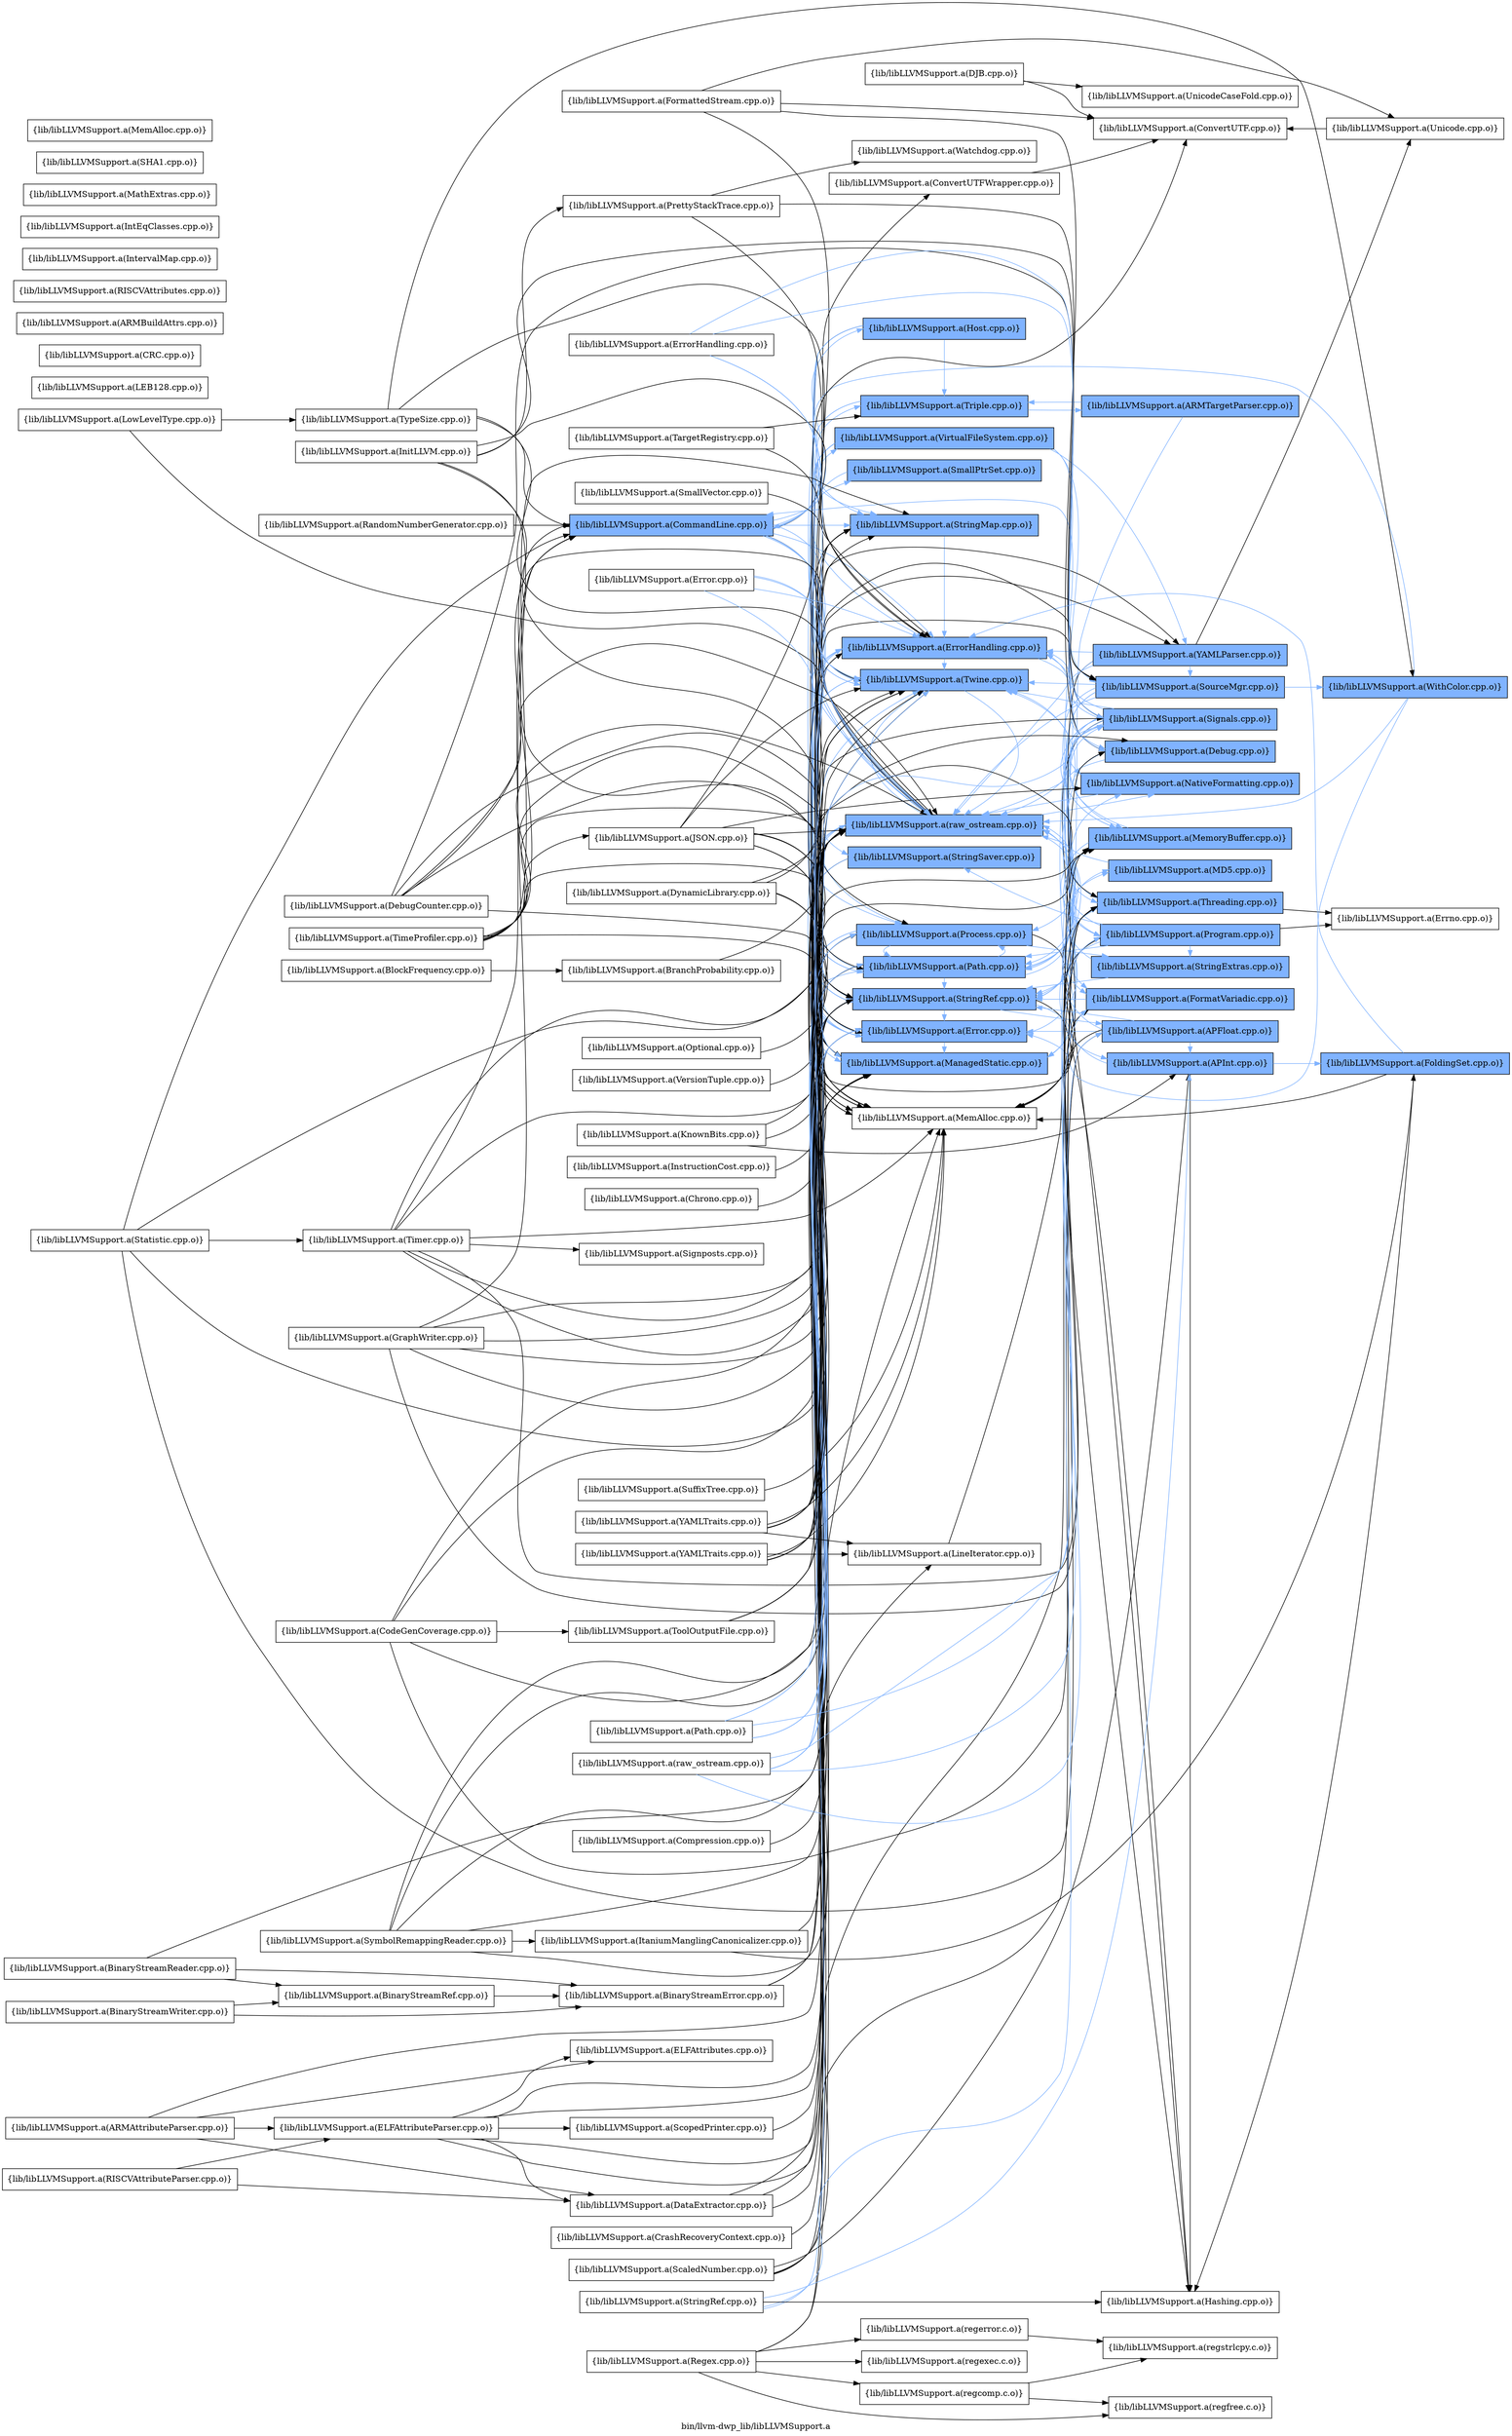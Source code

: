 digraph "bin/llvm-dwp_lib/libLLVMSupport.a" {
	label="bin/llvm-dwp_lib/libLLVMSupport.a";
	rankdir=LR;
	{ rank=same; Node0x55a869f2bc38;  }
	{ rank=same; Node0x55a869f22778; Node0x55a869f2fa18; Node0x55a869f30148; Node0x55a869f24b18; Node0x55a869f241b8; Node0x55a869f2eac8; Node0x55a869f2f518; Node0x55a869f2f2e8; Node0x55a869f28e98; Node0x55a869f2ac48; Node0x55a869f2b738; Node0x55a869f2cc28; Node0x55a869f1ec68; Node0x55a869f1f7a8; Node0x55a869f25298; Node0x55a869f256a8;  }
	{ rank=same; Node0x55a869f21e68; Node0x55a869f2c868; Node0x55a869f271d8; Node0x55a869f223b8; Node0x55a869f20388; Node0x55a869f2f5b8; Node0x55a869f232b8; Node0x55a869f2b058; Node0x55a869f25a18; Node0x55a869f2dc18; Node0x55a869f1dd68; Node0x55a869f222c8; Node0x55a869f255b8; Node0x55a869f26288; Node0x55a869f251f8; Node0x55a869f30008;  }
	{ rank=same; Node0x55a869f2bc38;  }
	{ rank=same; Node0x55a869f22778; Node0x55a869f2fa18; Node0x55a869f30148; Node0x55a869f24b18; Node0x55a869f241b8; Node0x55a869f2eac8; Node0x55a869f2f518; Node0x55a869f2f2e8; Node0x55a869f28e98; Node0x55a869f2ac48; Node0x55a869f2b738; Node0x55a869f2cc28; Node0x55a869f1ec68; Node0x55a869f1f7a8; Node0x55a869f25298; Node0x55a869f256a8;  }
	{ rank=same; Node0x55a869f21e68; Node0x55a869f2c868; Node0x55a869f271d8; Node0x55a869f223b8; Node0x55a869f20388; Node0x55a869f2f5b8; Node0x55a869f232b8; Node0x55a869f2b058; Node0x55a869f25a18; Node0x55a869f2dc18; Node0x55a869f1dd68; Node0x55a869f222c8; Node0x55a869f255b8; Node0x55a869f26288; Node0x55a869f251f8; Node0x55a869f30008;  }

	Node0x55a869f2bc38 [shape=record,shape=box,group=1,style=filled,fillcolor="0.600000 0.5 1",label="{lib/libLLVMSupport.a(CommandLine.cpp.o)}"];
	Node0x55a869f2bc38 -> Node0x55a869f22778;
	Node0x55a869f2bc38 -> Node0x55a869f2fa18[color="0.600000 0.5 1"];
	Node0x55a869f2bc38 -> Node0x55a869f30148[color="0.600000 0.5 1"];
	Node0x55a869f2bc38 -> Node0x55a869f24b18[color="0.600000 0.5 1"];
	Node0x55a869f2bc38 -> Node0x55a869f241b8;
	Node0x55a869f2bc38 -> Node0x55a869f2eac8[color="0.600000 0.5 1"];
	Node0x55a869f2bc38 -> Node0x55a869f2f518[color="0.600000 0.5 1"];
	Node0x55a869f2bc38 -> Node0x55a869f2f2e8[color="0.600000 0.5 1"];
	Node0x55a869f2bc38 -> Node0x55a869f28e98[color="0.600000 0.5 1"];
	Node0x55a869f2bc38 -> Node0x55a869f2ac48[color="0.600000 0.5 1"];
	Node0x55a869f2bc38 -> Node0x55a869f2b738[color="0.600000 0.5 1"];
	Node0x55a869f2bc38 -> Node0x55a869f2cc28[color="0.600000 0.5 1"];
	Node0x55a869f2bc38 -> Node0x55a869f1ec68[color="0.600000 0.5 1"];
	Node0x55a869f2bc38 -> Node0x55a869f1f7a8[color="0.600000 0.5 1"];
	Node0x55a869f2bc38 -> Node0x55a869f25298[color="0.600000 0.5 1"];
	Node0x55a869f2bc38 -> Node0x55a869f256a8[color="0.600000 0.5 1"];
	Node0x55a869f2d4e8 [shape=record,shape=box,group=0,label="{lib/libLLVMSupport.a(DataExtractor.cpp.o)}"];
	Node0x55a869f2d4e8 -> Node0x55a869f2fa18;
	Node0x55a869f2d4e8 -> Node0x55a869f28e98;
	Node0x55a869f2d4e8 -> Node0x55a869f1ec68;
	Node0x55a869f2fa18 [shape=record,shape=box,group=1,style=filled,fillcolor="0.600000 0.5 1",label="{lib/libLLVMSupport.a(Error.cpp.o)}"];
	Node0x55a869f2fa18 -> Node0x55a869f30148[color="0.600000 0.5 1"];
	Node0x55a869f2fa18 -> Node0x55a869f24b18[color="0.600000 0.5 1"];
	Node0x55a869f2fa18 -> Node0x55a869f2b738[color="0.600000 0.5 1"];
	Node0x55a869f2fa18 -> Node0x55a869f1ec68[color="0.600000 0.5 1"];
	Node0x55a869f30148 [shape=record,shape=box,group=1,style=filled,fillcolor="0.600000 0.5 1",label="{lib/libLLVMSupport.a(ErrorHandling.cpp.o)}"];
	Node0x55a869f30148 -> Node0x55a869f2c868[color="0.600000 0.5 1"];
	Node0x55a869f30148 -> Node0x55a869f2b738[color="0.600000 0.5 1"];
	Node0x55a869f30148 -> Node0x55a869f1ec68[color="0.600000 0.5 1"];
	Node0x55a869f30148 -> Node0x55a869f271d8[color="0.600000 0.5 1"];
	Node0x55a869f23a38 [shape=record,shape=box,group=0,label="{lib/libLLVMSupport.a(InitLLVM.cpp.o)}"];
	Node0x55a869f23a38 -> Node0x55a869f30148;
	Node0x55a869f23a38 -> Node0x55a869f24b18;
	Node0x55a869f23a38 -> Node0x55a869f241b8;
	Node0x55a869f23a38 -> Node0x55a869f21378;
	Node0x55a869f23a38 -> Node0x55a869f271d8;
	Node0x55a869f241b8 [shape=record,shape=box,group=0,label="{lib/libLLVMSupport.a(MemAlloc.cpp.o)}"];
	Node0x55a869f2f518 [shape=record,shape=box,group=1,style=filled,fillcolor="0.600000 0.5 1",label="{lib/libLLVMSupport.a(StringMap.cpp.o)}"];
	Node0x55a869f2f518 -> Node0x55a869f30148[color="0.600000 0.5 1"];
	Node0x55a869f28e98 [shape=record,shape=box,group=1,style=filled,fillcolor="0.600000 0.5 1",label="{lib/libLLVMSupport.a(StringRef.cpp.o)}"];
	Node0x55a869f28e98 -> Node0x55a869f20388[color="0.600000 0.5 1"];
	Node0x55a869f28e98 -> Node0x55a869f2f5b8[color="0.600000 0.5 1"];
	Node0x55a869f28e98 -> Node0x55a869f2fa18[color="0.600000 0.5 1"];
	Node0x55a869f28e98 -> Node0x55a869f232b8;
	Node0x55a869f2a4c8 [shape=record,shape=box,group=0,label="{lib/libLLVMSupport.a(ToolOutputFile.cpp.o)}"];
	Node0x55a869f2a4c8 -> Node0x55a869f1ec68;
	Node0x55a869f2a4c8 -> Node0x55a869f25298;
	Node0x55a869f2a4c8 -> Node0x55a869f271d8;
	Node0x55a869f2ac48 [shape=record,shape=box,group=1,style=filled,fillcolor="0.600000 0.5 1",label="{lib/libLLVMSupport.a(Triple.cpp.o)}"];
	Node0x55a869f2ac48 -> Node0x55a869f28e98[color="0.600000 0.5 1"];
	Node0x55a869f2ac48 -> Node0x55a869f2b058[color="0.600000 0.5 1"];
	Node0x55a869f2ac48 -> Node0x55a869f2b738[color="0.600000 0.5 1"];
	Node0x55a869f2b738 [shape=record,shape=box,group=1,style=filled,fillcolor="0.600000 0.5 1",label="{lib/libLLVMSupport.a(Twine.cpp.o)}"];
	Node0x55a869f2b738 -> Node0x55a869f1ec68[color="0.600000 0.5 1"];
	Node0x55a869f2d8a8 [shape=record,shape=box,group=1,style=filled,fillcolor="0.600000 0.5 1",label="{lib/libLLVMSupport.a(WithColor.cpp.o)}"];
	Node0x55a869f2d8a8 -> Node0x55a869f2bc38[color="0.600000 0.5 1"];
	Node0x55a869f2d8a8 -> Node0x55a869f2fa18[color="0.600000 0.5 1"];
	Node0x55a869f2d8a8 -> Node0x55a869f1ec68[color="0.600000 0.5 1"];
	Node0x55a869f1ec68 [shape=record,shape=box,group=1,style=filled,fillcolor="0.600000 0.5 1",label="{lib/libLLVMSupport.a(raw_ostream.cpp.o)}"];
	Node0x55a869f1ec68 -> Node0x55a869f2fa18[color="0.600000 0.5 1"];
	Node0x55a869f1ec68 -> Node0x55a869f30148[color="0.600000 0.5 1"];
	Node0x55a869f1ec68 -> Node0x55a869f222c8[color="0.600000 0.5 1"];
	Node0x55a869f1ec68 -> Node0x55a869f255b8[color="0.600000 0.5 1"];
	Node0x55a869f1ec68 -> Node0x55a869f2b738[color="0.600000 0.5 1"];
	Node0x55a869f1ec68 -> Node0x55a869f25298[color="0.600000 0.5 1"];
	Node0x55a869f1ec68 -> Node0x55a869f256a8[color="0.600000 0.5 1"];
	Node0x55a869f1ec68 -> Node0x55a869f26288[color="0.600000 0.5 1"];
	Node0x55a869f25298 [shape=record,shape=box,group=1,style=filled,fillcolor="0.600000 0.5 1",label="{lib/libLLVMSupport.a(Path.cpp.o)}"];
	Node0x55a869f25298 -> Node0x55a869f2fa18[color="0.600000 0.5 1"];
	Node0x55a869f25298 -> Node0x55a869f251f8[color="0.600000 0.5 1"];
	Node0x55a869f25298 -> Node0x55a869f28e98[color="0.600000 0.5 1"];
	Node0x55a869f25298 -> Node0x55a869f2b738[color="0.600000 0.5 1"];
	Node0x55a869f25298 -> Node0x55a869f256a8[color="0.600000 0.5 1"];
	Node0x55a869f25298 -> Node0x55a869f271d8[color="0.600000 0.5 1"];
	Node0x55a869f21a08 [shape=record,shape=box,group=0,label="{lib/libLLVMSupport.a(TargetRegistry.cpp.o)}"];
	Node0x55a869f21a08 -> Node0x55a869f2ac48;
	Node0x55a869f21a08 -> Node0x55a869f1ec68;
	Node0x55a869f20388 [shape=record,shape=box,group=1,style=filled,fillcolor="0.600000 0.5 1",label="{lib/libLLVMSupport.a(APFloat.cpp.o)}"];
	Node0x55a869f20388 -> Node0x55a869f2f5b8[color="0.600000 0.5 1"];
	Node0x55a869f20388 -> Node0x55a869f2fa18[color="0.600000 0.5 1"];
	Node0x55a869f20388 -> Node0x55a869f232b8;
	Node0x55a869f20388 -> Node0x55a869f28e98[color="0.600000 0.5 1"];
	Node0x55a869f20388 -> Node0x55a869f1ec68[color="0.600000 0.5 1"];
	Node0x55a869f2f5b8 [shape=record,shape=box,group=1,style=filled,fillcolor="0.600000 0.5 1",label="{lib/libLLVMSupport.a(APInt.cpp.o)}"];
	Node0x55a869f2f5b8 -> Node0x55a869f2f4c8[color="0.600000 0.5 1"];
	Node0x55a869f2f5b8 -> Node0x55a869f232b8;
	Node0x55a869f2f5b8 -> Node0x55a869f1ec68[color="0.600000 0.5 1"];
	Node0x55a869f22868 [shape=record,shape=box,group=0,label="{lib/libLLVMSupport.a(KnownBits.cpp.o)}"];
	Node0x55a869f22868 -> Node0x55a869f2f5b8;
	Node0x55a869f22868 -> Node0x55a869f2c868;
	Node0x55a869f22868 -> Node0x55a869f1ec68;
	Node0x55a869f2eac8 [shape=record,shape=box,group=1,style=filled,fillcolor="0.600000 0.5 1",label="{lib/libLLVMSupport.a(SmallPtrSet.cpp.o)}"];
	Node0x55a869f2eac8 -> Node0x55a869f30148[color="0.600000 0.5 1"];
	Node0x55a869f30008 [shape=record,shape=box,group=1,style=filled,fillcolor="0.600000 0.5 1",label="{lib/libLLVMSupport.a(StringExtras.cpp.o)}"];
	Node0x55a869f30008 -> Node0x55a869f28e98[color="0.600000 0.5 1"];
	Node0x55a869f30008 -> Node0x55a869f1ec68[color="0.600000 0.5 1"];
	Node0x55a869f2bf58 [shape=record,shape=box,group=0,label="{lib/libLLVMSupport.a(TypeSize.cpp.o)}"];
	Node0x55a869f2bf58 -> Node0x55a869f2bc38;
	Node0x55a869f2bf58 -> Node0x55a869f30148;
	Node0x55a869f2bf58 -> Node0x55a869f2d8a8;
	Node0x55a869f2bf58 -> Node0x55a869f1ec68;
	Node0x55a869f2c868 [shape=record,shape=box,group=1,style=filled,fillcolor="0.600000 0.5 1",label="{lib/libLLVMSupport.a(Debug.cpp.o)}"];
	Node0x55a869f2c868 -> Node0x55a869f24b18[color="0.600000 0.5 1"];
	Node0x55a869f2c868 -> Node0x55a869f1ec68[color="0.600000 0.5 1"];
	Node0x55a869f24b18 [shape=record,shape=box,group=1,style=filled,fillcolor="0.600000 0.5 1",label="{lib/libLLVMSupport.a(ManagedStatic.cpp.o)}"];
	Node0x55a869f24b18 -> Node0x55a869f223b8[color="0.600000 0.5 1"];
	Node0x55a869f28678 [shape=record,shape=box,group=0,label="{lib/libLLVMSupport.a(BranchProbability.cpp.o)}"];
	Node0x55a869f28678 -> Node0x55a869f1ec68;
	Node0x55a869f2ba58 [shape=record,shape=box,group=0,label="{lib/libLLVMSupport.a(CodeGenCoverage.cpp.o)}"];
	Node0x55a869f2ba58 -> Node0x55a869f2a4c8;
	Node0x55a869f2ba58 -> Node0x55a869f2b738;
	Node0x55a869f2ba58 -> Node0x55a869f1ec68;
	Node0x55a869f2ba58 -> Node0x55a869f256a8;
	Node0x55a869f2ba58 -> Node0x55a869f223b8;
	Node0x55a869f216e8 [shape=record,shape=box,group=0,label="{lib/libLLVMSupport.a(GraphWriter.cpp.o)}"];
	Node0x55a869f216e8 -> Node0x55a869f2bc38;
	Node0x55a869f216e8 -> Node0x55a869f28e98;
	Node0x55a869f216e8 -> Node0x55a869f2b738;
	Node0x55a869f216e8 -> Node0x55a869f1ec68;
	Node0x55a869f216e8 -> Node0x55a869f25298;
	Node0x55a869f216e8 -> Node0x55a869f26288;
	Node0x55a869f1f398 [shape=record,shape=box,group=0,label="{lib/libLLVMSupport.a(DynamicLibrary.cpp.o)}"];
	Node0x55a869f1f398 -> Node0x55a869f24b18;
	Node0x55a869f1f398 -> Node0x55a869f241b8;
	Node0x55a869f1f398 -> Node0x55a869f2f518;
	Node0x55a869f1f398 -> Node0x55a869f223b8;
	Node0x55a869f232b8 [shape=record,shape=box,group=0,label="{lib/libLLVMSupport.a(Hashing.cpp.o)}"];
	Node0x55a869f251f8 [shape=record,shape=box,group=1,style=filled,fillcolor="0.600000 0.5 1",label="{lib/libLLVMSupport.a(MD5.cpp.o)}"];
	Node0x55a869f251f8 -> Node0x55a869f1ec68[color="0.600000 0.5 1"];
	Node0x55a869f29488 [shape=record,shape=box,group=0,label="{lib/libLLVMSupport.a(Timer.cpp.o)}"];
	Node0x55a869f29488 -> Node0x55a869f2bc38;
	Node0x55a869f29488 -> Node0x55a869f24b18;
	Node0x55a869f29488 -> Node0x55a869f241b8;
	Node0x55a869f29488 -> Node0x55a869f2f518;
	Node0x55a869f29488 -> Node0x55a869f29c08;
	Node0x55a869f29488 -> Node0x55a869f1ec68;
	Node0x55a869f29488 -> Node0x55a869f256a8;
	Node0x55a869f29488 -> Node0x55a869f223b8;
	Node0x55a869f25a18 [shape=record,shape=box,group=1,style=filled,fillcolor="0.600000 0.5 1",label="{lib/libLLVMSupport.a(MemoryBuffer.cpp.o)}"];
	Node0x55a869f25a18 -> Node0x55a869f2fa18[color="0.600000 0.5 1"];
	Node0x55a869f25a18 -> Node0x55a869f2b738[color="0.600000 0.5 1"];
	Node0x55a869f25a18 -> Node0x55a869f25298[color="0.600000 0.5 1"];
	Node0x55a869f25a18 -> Node0x55a869f256a8[color="0.600000 0.5 1"];
	Node0x55a869f25a18 -> Node0x55a869f26288[color="0.600000 0.5 1"];
	Node0x55a869f2dc18 [shape=record,shape=box,group=1,style=filled,fillcolor="0.600000 0.5 1",label="{lib/libLLVMSupport.a(SourceMgr.cpp.o)}"];
	Node0x55a869f2dc18 -> Node0x55a869f25a18[color="0.600000 0.5 1"];
	Node0x55a869f2dc18 -> Node0x55a869f28e98[color="0.600000 0.5 1"];
	Node0x55a869f2dc18 -> Node0x55a869f2b738[color="0.600000 0.5 1"];
	Node0x55a869f2dc18 -> Node0x55a869f2d8a8[color="0.600000 0.5 1"];
	Node0x55a869f2dc18 -> Node0x55a869f1ec68[color="0.600000 0.5 1"];
	Node0x55a869f2dc18 -> Node0x55a869f25298[color="0.600000 0.5 1"];
	Node0x55a869f2f4c8 [shape=record,shape=box,group=1,style=filled,fillcolor="0.600000 0.5 1",label="{lib/libLLVMSupport.a(FoldingSet.cpp.o)}"];
	Node0x55a869f2f4c8 -> Node0x55a869f30148[color="0.600000 0.5 1"];
	Node0x55a869f2f4c8 -> Node0x55a869f232b8;
	Node0x55a869f2f4c8 -> Node0x55a869f241b8;
	Node0x55a869f248e8 [shape=record,shape=box,group=0,label="{lib/libLLVMSupport.a(LEB128.cpp.o)}"];
	Node0x55a869f2cef8 [shape=record,shape=box,group=0,label="{lib/libLLVMSupport.a(DJB.cpp.o)}"];
	Node0x55a869f2cef8 -> Node0x55a869f21e68;
	Node0x55a869f2cef8 -> Node0x55a869f2cbd8;
	Node0x55a869f28128 [shape=record,shape=box,group=0,label="{lib/libLLVMSupport.a(BinaryStreamWriter.cpp.o)}"];
	Node0x55a869f28128 -> Node0x55a869f29758;
	Node0x55a869f28128 -> Node0x55a869f27ea8;
	Node0x55a869f222c8 [shape=record,shape=box,group=1,style=filled,fillcolor="0.600000 0.5 1",label="{lib/libLLVMSupport.a(FormatVariadic.cpp.o)}"];
	Node0x55a869f222c8 -> Node0x55a869f28e98[color="0.600000 0.5 1"];
	Node0x55a869f255b8 [shape=record,shape=box,group=1,style=filled,fillcolor="0.600000 0.5 1",label="{lib/libLLVMSupport.a(NativeFormatting.cpp.o)}"];
	Node0x55a869f255b8 -> Node0x55a869f1ec68[color="0.600000 0.5 1"];
	Node0x55a869f2c688 [shape=record,shape=box,group=0,label="{lib/libLLVMSupport.a(ScopedPrinter.cpp.o)}"];
	Node0x55a869f2c688 -> Node0x55a869f1ec68;
	Node0x55a869f22548 [shape=record,shape=box,group=0,label="{lib/libLLVMSupport.a(Optional.cpp.o)}"];
	Node0x55a869f22548 -> Node0x55a869f1ec68;
	Node0x55a869f2a158 [shape=record,shape=box,group=0,label="{lib/libLLVMSupport.a(Compression.cpp.o)}"];
	Node0x55a869f2a158 -> Node0x55a869f2fa18;
	Node0x55a869f271d8 [shape=record,shape=box,group=1,style=filled,fillcolor="0.600000 0.5 1",label="{lib/libLLVMSupport.a(Signals.cpp.o)}"];
	Node0x55a869f271d8 -> Node0x55a869f2bc38[color="0.600000 0.5 1"];
	Node0x55a869f271d8 -> Node0x55a869f30148[color="0.600000 0.5 1"];
	Node0x55a869f271d8 -> Node0x55a869f222c8[color="0.600000 0.5 1"];
	Node0x55a869f271d8 -> Node0x55a869f24b18[color="0.600000 0.5 1"];
	Node0x55a869f271d8 -> Node0x55a869f241b8;
	Node0x55a869f271d8 -> Node0x55a869f25a18[color="0.600000 0.5 1"];
	Node0x55a869f271d8 -> Node0x55a869f255b8[color="0.600000 0.5 1"];
	Node0x55a869f271d8 -> Node0x55a869f28e98[color="0.600000 0.5 1"];
	Node0x55a869f271d8 -> Node0x55a869f2b738[color="0.600000 0.5 1"];
	Node0x55a869f271d8 -> Node0x55a869f1ec68[color="0.600000 0.5 1"];
	Node0x55a869f271d8 -> Node0x55a869f25298[color="0.600000 0.5 1"];
	Node0x55a869f271d8 -> Node0x55a869f26288[color="0.600000 0.5 1"];
	Node0x55a869f271d8 -> Node0x55a869f223b8[color="0.600000 0.5 1"];
	Node0x55a869f21878 [shape=record,shape=box,group=0,label="{lib/libLLVMSupport.a(CRC.cpp.o)}"];
	Node0x55a869f1f7a8 [shape=record,shape=box,group=1,style=filled,fillcolor="0.600000 0.5 1",label="{lib/libLLVMSupport.a(Host.cpp.o)}"];
	Node0x55a869f1f7a8 -> Node0x55a869f241b8;
	Node0x55a869f1f7a8 -> Node0x55a869f2f518[color="0.600000 0.5 1"];
	Node0x55a869f1f7a8 -> Node0x55a869f28e98[color="0.600000 0.5 1"];
	Node0x55a869f1f7a8 -> Node0x55a869f2ac48[color="0.600000 0.5 1"];
	Node0x55a869f1f7a8 -> Node0x55a869f1ec68[color="0.600000 0.5 1"];
	Node0x55a869f2f2e8 [shape=record,shape=box,group=1,style=filled,fillcolor="0.600000 0.5 1",label="{lib/libLLVMSupport.a(StringSaver.cpp.o)}"];
	Node0x55a869f2f2e8 -> Node0x55a869f241b8;
	Node0x55a869f2f2e8 -> Node0x55a869f28e98[color="0.600000 0.5 1"];
	Node0x55a869f2fdd8 [shape=record,shape=box,group=0,label="{lib/libLLVMSupport.a(ARMBuildAttrs.cpp.o)}"];
	Node0x55a869f2ec08 [shape=record,shape=box,group=0,label="{lib/libLLVMSupport.a(ELFAttributeParser.cpp.o)}"];
	Node0x55a869f2ec08 -> Node0x55a869f2d4e8;
	Node0x55a869f2ec08 -> Node0x55a869f2dcb8;
	Node0x55a869f2ec08 -> Node0x55a869f2fa18;
	Node0x55a869f2ec08 -> Node0x55a869f2c688;
	Node0x55a869f2ec08 -> Node0x55a869f28e98;
	Node0x55a869f2ec08 -> Node0x55a869f2b738;
	Node0x55a869f2ec08 -> Node0x55a869f1ec68;
	Node0x55a869f2d6c8 [shape=record,shape=box,group=0,label="{lib/libLLVMSupport.a(RISCVAttributes.cpp.o)}"];
	Node0x55a869f29a28 [shape=record,shape=box,group=0,label="{lib/libLLVMSupport.a(BinaryStreamReader.cpp.o)}"];
	Node0x55a869f29a28 -> Node0x55a869f29758;
	Node0x55a869f29a28 -> Node0x55a869f27ea8;
	Node0x55a869f29a28 -> Node0x55a869f2fa18;
	Node0x55a869f29758 [shape=record,shape=box,group=0,label="{lib/libLLVMSupport.a(BinaryStreamError.cpp.o)}"];
	Node0x55a869f29758 -> Node0x55a869f2fa18;
	Node0x55a869f29758 -> Node0x55a869f1ec68;
	Node0x55a869f27ea8 [shape=record,shape=box,group=0,label="{lib/libLLVMSupport.a(BinaryStreamRef.cpp.o)}"];
	Node0x55a869f27ea8 -> Node0x55a869f29758;
	Node0x55a869f28b78 [shape=record,shape=box,group=0,label="{lib/libLLVMSupport.a(ARMAttributeParser.cpp.o)}"];
	Node0x55a869f28b78 -> Node0x55a869f2d4e8;
	Node0x55a869f28b78 -> Node0x55a869f2ec08;
	Node0x55a869f28b78 -> Node0x55a869f2dcb8;
	Node0x55a869f28b78 -> Node0x55a869f1ec68;
	Node0x55a869f2dcb8 [shape=record,shape=box,group=0,label="{lib/libLLVMSupport.a(ELFAttributes.cpp.o)}"];
	Node0x55a869f256a8 [shape=record,shape=box,group=1,style=filled,fillcolor="0.600000 0.5 1",label="{lib/libLLVMSupport.a(Process.cpp.o)}"];
	Node0x55a869f256a8 -> Node0x55a869f2fa18[color="0.600000 0.5 1"];
	Node0x55a869f256a8 -> Node0x55a869f232b8;
	Node0x55a869f256a8 -> Node0x55a869f24b18[color="0.600000 0.5 1"];
	Node0x55a869f256a8 -> Node0x55a869f30008[color="0.600000 0.5 1"];
	Node0x55a869f256a8 -> Node0x55a869f25298[color="0.600000 0.5 1"];
	Node0x55a869f223b8 [shape=record,shape=box,group=1,style=filled,fillcolor="0.600000 0.5 1",label="{lib/libLLVMSupport.a(Threading.cpp.o)}"];
	Node0x55a869f223b8 -> Node0x55a869f30148[color="0.600000 0.5 1"];
	Node0x55a869f223b8 -> Node0x55a869f241b8;
	Node0x55a869f223b8 -> Node0x55a869f28e98[color="0.600000 0.5 1"];
	Node0x55a869f223b8 -> Node0x55a869f2b738[color="0.600000 0.5 1"];
	Node0x55a869f223b8 -> Node0x55a869f26f08;
	Node0x55a869f22778 [shape=record,shape=box,group=0,label="{lib/libLLVMSupport.a(ConvertUTFWrapper.cpp.o)}"];
	Node0x55a869f22778 -> Node0x55a869f21e68;
	Node0x55a869f2cc28 [shape=record,shape=box,group=1,style=filled,fillcolor="0.600000 0.5 1",label="{lib/libLLVMSupport.a(VirtualFileSystem.cpp.o)}"];
	Node0x55a869f2cc28 -> Node0x55a869f2fa18[color="0.600000 0.5 1"];
	Node0x55a869f2cc28 -> Node0x55a869f241b8;
	Node0x55a869f2cc28 -> Node0x55a869f25a18[color="0.600000 0.5 1"];
	Node0x55a869f2cc28 -> Node0x55a869f2dc18[color="0.600000 0.5 1"];
	Node0x55a869f2cc28 -> Node0x55a869f2f518[color="0.600000 0.5 1"];
	Node0x55a869f2cc28 -> Node0x55a869f28e98[color="0.600000 0.5 1"];
	Node0x55a869f2cc28 -> Node0x55a869f2b738[color="0.600000 0.5 1"];
	Node0x55a869f2cc28 -> Node0x55a869f1dd68[color="0.600000 0.5 1"];
	Node0x55a869f2cc28 -> Node0x55a869f1ec68[color="0.600000 0.5 1"];
	Node0x55a869f2cc28 -> Node0x55a869f25298[color="0.600000 0.5 1"];
	Node0x55a869f21e68 [shape=record,shape=box,group=0,label="{lib/libLLVMSupport.a(ConvertUTF.cpp.o)}"];
	Node0x55a869f2cbd8 [shape=record,shape=box,group=0,label="{lib/libLLVMSupport.a(UnicodeCaseFold.cpp.o)}"];
	Node0x55a869f26288 [shape=record,shape=box,group=1,style=filled,fillcolor="0.600000 0.5 1",label="{lib/libLLVMSupport.a(Program.cpp.o)}"];
	Node0x55a869f26288 -> Node0x55a869f241b8;
	Node0x55a869f26288 -> Node0x55a869f30008[color="0.600000 0.5 1"];
	Node0x55a869f26288 -> Node0x55a869f2f2e8[color="0.600000 0.5 1"];
	Node0x55a869f26288 -> Node0x55a869f28e98[color="0.600000 0.5 1"];
	Node0x55a869f26288 -> Node0x55a869f1ec68[color="0.600000 0.5 1"];
	Node0x55a869f26288 -> Node0x55a869f25298[color="0.600000 0.5 1"];
	Node0x55a869f26288 -> Node0x55a869f26f08;
	Node0x55a869f21378 [shape=record,shape=box,group=0,label="{lib/libLLVMSupport.a(PrettyStackTrace.cpp.o)}"];
	Node0x55a869f21378 -> Node0x55a869f1ec68;
	Node0x55a869f21378 -> Node0x55a869f271d8;
	Node0x55a869f21378 -> Node0x55a869f20478;
	Node0x55a869f20478 [shape=record,shape=box,group=0,label="{lib/libLLVMSupport.a(Watchdog.cpp.o)}"];
	Node0x55a869f2d308 [shape=record,shape=box,group=0,label="{lib/libLLVMSupport.a(RISCVAttributeParser.cpp.o)}"];
	Node0x55a869f2d308 -> Node0x55a869f2d4e8;
	Node0x55a869f2d308 -> Node0x55a869f2ec08;
	Node0x55a869f2e7f8 [shape=record,shape=box,group=0,label="{lib/libLLVMSupport.a(SmallVector.cpp.o)}"];
	Node0x55a869f2e7f8 -> Node0x55a869f30148;
	Node0x55a869f29c08 [shape=record,shape=box,group=0,label="{lib/libLLVMSupport.a(Signposts.cpp.o)}"];
	Node0x55a869f2b058 [shape=record,shape=box,group=1,style=filled,fillcolor="0.600000 0.5 1",label="{lib/libLLVMSupport.a(ARMTargetParser.cpp.o)}"];
	Node0x55a869f2b058 -> Node0x55a869f28e98[color="0.600000 0.5 1"];
	Node0x55a869f2b058 -> Node0x55a869f2ac48[color="0.600000 0.5 1"];
	Node0x55a869f1dd68 [shape=record,shape=box,group=1,style=filled,fillcolor="0.600000 0.5 1",label="{lib/libLLVMSupport.a(YAMLParser.cpp.o)}"];
	Node0x55a869f1dd68 -> Node0x55a869f30148[color="0.600000 0.5 1"];
	Node0x55a869f1dd68 -> Node0x55a869f241b8;
	Node0x55a869f1dd68 -> Node0x55a869f2dc18[color="0.600000 0.5 1"];
	Node0x55a869f1dd68 -> Node0x55a869f28e98[color="0.600000 0.5 1"];
	Node0x55a869f1dd68 -> Node0x55a869f1e4e8;
	Node0x55a869f1dd68 -> Node0x55a869f1ec68[color="0.600000 0.5 1"];
	Node0x55a869f1e4e8 [shape=record,shape=box,group=0,label="{lib/libLLVMSupport.a(Unicode.cpp.o)}"];
	Node0x55a869f1e4e8 -> Node0x55a869f21e68;
	Node0x55a869f26198 [shape=record,shape=box,group=0,label="{lib/libLLVMSupport.a(CrashRecoveryContext.cpp.o)}"];
	Node0x55a869f26198 -> Node0x55a869f24b18;
	Node0x55a869f26f08 [shape=record,shape=box,group=0,label="{lib/libLLVMSupport.a(Errno.cpp.o)}"];
	Node0x55a869f2d768 [shape=record,shape=box,group=0,label="{lib/libLLVMSupport.a(LowLevelType.cpp.o)}"];
	Node0x55a869f2d768 -> Node0x55a869f2bf58;
	Node0x55a869f2d768 -> Node0x55a869f1ec68;
	Node0x55a869f2a0b8 [shape=record,shape=box,group=0,label="{lib/libLLVMSupport.a(BlockFrequency.cpp.o)}"];
	Node0x55a869f2a0b8 -> Node0x55a869f28678;
	Node0x55a869f20518 [shape=record,shape=box,group=0,label="{lib/libLLVMSupport.a(IntervalMap.cpp.o)}"];
	Node0x55a869f1fe88 [shape=record,shape=box,group=0,label="{lib/libLLVMSupport.a(IntEqClasses.cpp.o)}"];
	Node0x55a869f2d2b8 [shape=record,shape=box,group=0,label="{lib/libLLVMSupport.a(MathExtras.cpp.o)}"];
	Node0x55a869f251a8 [shape=record,shape=box,group=0,label="{lib/libLLVMSupport.a(FormattedStream.cpp.o)}"];
	Node0x55a869f251a8 -> Node0x55a869f21e68;
	Node0x55a869f251a8 -> Node0x55a869f2c868;
	Node0x55a869f251a8 -> Node0x55a869f1e4e8;
	Node0x55a869f251a8 -> Node0x55a869f1ec68;
	Node0x55a869f23498 [shape=record,shape=box,group=0,label="{lib/libLLVMSupport.a(ScaledNumber.cpp.o)}"];
	Node0x55a869f23498 -> Node0x55a869f20388;
	Node0x55a869f23498 -> Node0x55a869f2f5b8;
	Node0x55a869f23498 -> Node0x55a869f2c868;
	Node0x55a869f23498 -> Node0x55a869f1ec68;
	Node0x55a869f2a1f8 [shape=record,shape=box,group=0,label="{lib/libLLVMSupport.a(YAMLTraits.cpp.o)}"];
	Node0x55a869f2a1f8 -> Node0x55a869f30148;
	Node0x55a869f2a1f8 -> Node0x55a869f241b8;
	Node0x55a869f2a1f8 -> Node0x55a869f25a18;
	Node0x55a869f2a1f8 -> Node0x55a869f2dc18;
	Node0x55a869f2a1f8 -> Node0x55a869f2f518;
	Node0x55a869f2a1f8 -> Node0x55a869f28e98;
	Node0x55a869f2a1f8 -> Node0x55a869f2b738;
	Node0x55a869f2a1f8 -> Node0x55a869f1dd68;
	Node0x55a869f2a1f8 -> Node0x55a869f1ec68;
	Node0x55a869f2a1f8 -> Node0x55a869f2a658;
	Node0x55a869f2a658 [shape=record,shape=box,group=0,label="{lib/libLLVMSupport.a(LineIterator.cpp.o)}"];
	Node0x55a869f2a658 -> Node0x55a869f25a18;
	Node0x55a869f2aa68 [shape=record,shape=box,group=0,label="{lib/libLLVMSupport.a(VersionTuple.cpp.o)}"];
	Node0x55a869f2aa68 -> Node0x55a869f1ec68;
	Node0x55a869f212d8 [shape=record,shape=box,group=0,label="{lib/libLLVMSupport.a(DebugCounter.cpp.o)}"];
	Node0x55a869f212d8 -> Node0x55a869f2bc38;
	Node0x55a869f212d8 -> Node0x55a869f2c868;
	Node0x55a869f212d8 -> Node0x55a869f24b18;
	Node0x55a869f212d8 -> Node0x55a869f241b8;
	Node0x55a869f212d8 -> Node0x55a869f28e98;
	Node0x55a869f212d8 -> Node0x55a869f1ec68;
	Node0x55a869f274a8 [shape=record,shape=box,group=0,label="{lib/libLLVMSupport.a(SuffixTree.cpp.o)}"];
	Node0x55a869f274a8 -> Node0x55a869f241b8;
	Node0x55a869f26238 [shape=record,shape=box,group=0,label="{lib/libLLVMSupport.a(JSON.cpp.o)}"];
	Node0x55a869f26238 -> Node0x55a869f21e68;
	Node0x55a869f26238 -> Node0x55a869f2fa18;
	Node0x55a869f26238 -> Node0x55a869f222c8;
	Node0x55a869f26238 -> Node0x55a869f241b8;
	Node0x55a869f26238 -> Node0x55a869f255b8;
	Node0x55a869f26238 -> Node0x55a869f28e98;
	Node0x55a869f26238 -> Node0x55a869f2b738;
	Node0x55a869f26238 -> Node0x55a869f1ec68;
	Node0x55a869f2afb8 [shape=record,shape=box,group=0,label="{lib/libLLVMSupport.a(TimeProfiler.cpp.o)}"];
	Node0x55a869f2afb8 -> Node0x55a869f2fa18;
	Node0x55a869f2afb8 -> Node0x55a869f241b8;
	Node0x55a869f2afb8 -> Node0x55a869f2f518;
	Node0x55a869f2afb8 -> Node0x55a869f2b738;
	Node0x55a869f2afb8 -> Node0x55a869f1ec68;
	Node0x55a869f2afb8 -> Node0x55a869f25298;
	Node0x55a869f2afb8 -> Node0x55a869f256a8;
	Node0x55a869f2afb8 -> Node0x55a869f26238;
	Node0x55a869f249d8 [shape=record,shape=box,group=0,label="{lib/libLLVMSupport.a(SHA1.cpp.o)}"];
	Node0x55a869f2b698 [shape=record,shape=box,group=0,label="{lib/libLLVMSupport.a(ItaniumManglingCanonicalizer.cpp.o)}"];
	Node0x55a869f2b698 -> Node0x55a869f2f4c8;
	Node0x55a869f2b698 -> Node0x55a869f241b8;
	Node0x55a869f2d3a8 [shape=record,shape=box,group=0,label="{lib/libLLVMSupport.a(SymbolRemappingReader.cpp.o)}"];
	Node0x55a869f2d3a8 -> Node0x55a869f2fa18;
	Node0x55a869f2d3a8 -> Node0x55a869f28e98;
	Node0x55a869f2d3a8 -> Node0x55a869f2b738;
	Node0x55a869f2d3a8 -> Node0x55a869f1ec68;
	Node0x55a869f2d3a8 -> Node0x55a869f2a658;
	Node0x55a869f2d3a8 -> Node0x55a869f2b698;
	Node0x55a869f2b828 [shape=record,shape=box,group=0,label="{lib/libLLVMSupport.a(Regex.cpp.o)}"];
	Node0x55a869f2b828 -> Node0x55a869f28e98;
	Node0x55a869f2b828 -> Node0x55a869f2b738;
	Node0x55a869f2b828 -> Node0x55a869f2b5a8;
	Node0x55a869f2b828 -> Node0x55a869f2a6a8;
	Node0x55a869f2b828 -> Node0x55a869f2ed98;
	Node0x55a869f2b828 -> Node0x55a869f27638;
	Node0x55a869f2b5a8 [shape=record,shape=box,group=0,label="{lib/libLLVMSupport.a(regcomp.c.o)}"];
	Node0x55a869f2b5a8 -> Node0x55a869f2a928;
	Node0x55a869f2b5a8 -> Node0x55a869f2a6a8;
	Node0x55a869f2a6a8 [shape=record,shape=box,group=0,label="{lib/libLLVMSupport.a(regfree.c.o)}"];
	Node0x55a869f2ed98 [shape=record,shape=box,group=0,label="{lib/libLLVMSupport.a(regerror.c.o)}"];
	Node0x55a869f2ed98 -> Node0x55a869f2a928;
	Node0x55a869f27638 [shape=record,shape=box,group=0,label="{lib/libLLVMSupport.a(regexec.c.o)}"];
	Node0x55a869f2a928 [shape=record,shape=box,group=0,label="{lib/libLLVMSupport.a(regstrlcpy.c.o)}"];
	Node0x55a869f2a068 [shape=record,shape=box,group=0,label="{lib/libLLVMSupport.a(InstructionCost.cpp.o)}"];
	Node0x55a869f2a068 -> Node0x55a869f1ec68;
	Node0x55a869f21ff8 [shape=record,shape=box,group=0,label="{lib/libLLVMSupport.a(Chrono.cpp.o)}"];
	Node0x55a869f21ff8 -> Node0x55a869f1ec68;
	Node0x55a869f227c8 [shape=record,shape=box,group=0,label="{lib/libLLVMSupport.a(RandomNumberGenerator.cpp.o)}"];
	Node0x55a869f227c8 -> Node0x55a869f2bc38;
	Node0x55a869f2ef78 [shape=record,shape=box,group=0,label="{lib/libLLVMSupport.a(Statistic.cpp.o)}"];
	Node0x55a869f2ef78 -> Node0x55a869f2bc38;
	Node0x55a869f2ef78 -> Node0x55a869f24b18;
	Node0x55a869f2ef78 -> Node0x55a869f29488;
	Node0x55a869f2ef78 -> Node0x55a869f1ec68;
	Node0x55a869f2ef78 -> Node0x55a869f223b8;
	Node0x55a86b3a70d8 [shape=record,shape=box,group=0,label="{lib/libLLVMSupport.a(MemAlloc.cpp.o)}"];
	Node0x55a86b3bfdb8 [shape=record,shape=box,group=0,label="{lib/libLLVMSupport.a(StringRef.cpp.o)}"];
	Node0x55a86b3bfdb8 -> Node0x55a869f20388[color="0.600000 0.5 1"];
	Node0x55a86b3bfdb8 -> Node0x55a869f2f5b8[color="0.600000 0.5 1"];
	Node0x55a86b3bfdb8 -> Node0x55a869f2fa18[color="0.600000 0.5 1"];
	Node0x55a86b3bfdb8 -> Node0x55a869f232b8;
	Node0x55a86b3a1b88 [shape=record,shape=box,group=0,label="{lib/libLLVMSupport.a(raw_ostream.cpp.o)}"];
	Node0x55a86b3a1b88 -> Node0x55a869f2fa18[color="0.600000 0.5 1"];
	Node0x55a86b3a1b88 -> Node0x55a869f30148[color="0.600000 0.5 1"];
	Node0x55a86b3a1b88 -> Node0x55a869f222c8[color="0.600000 0.5 1"];
	Node0x55a86b3a1b88 -> Node0x55a869f255b8[color="0.600000 0.5 1"];
	Node0x55a86b3a1b88 -> Node0x55a869f2b738[color="0.600000 0.5 1"];
	Node0x55a86b3a1b88 -> Node0x55a869f25298[color="0.600000 0.5 1"];
	Node0x55a86b3a1b88 -> Node0x55a869f256a8[color="0.600000 0.5 1"];
	Node0x55a86b3a1b88 -> Node0x55a869f26288[color="0.600000 0.5 1"];
	Node0x55a86b3a81b8 [shape=record,shape=box,group=0,label="{lib/libLLVMSupport.a(Path.cpp.o)}"];
	Node0x55a86b3a81b8 -> Node0x55a869f2fa18[color="0.600000 0.5 1"];
	Node0x55a86b3a81b8 -> Node0x55a869f251f8[color="0.600000 0.5 1"];
	Node0x55a86b3a81b8 -> Node0x55a869f28e98[color="0.600000 0.5 1"];
	Node0x55a86b3a81b8 -> Node0x55a869f2b738[color="0.600000 0.5 1"];
	Node0x55a86b3a81b8 -> Node0x55a869f256a8[color="0.600000 0.5 1"];
	Node0x55a86b3a81b8 -> Node0x55a869f271d8[color="0.600000 0.5 1"];
	Node0x55a86b3ad028 [shape=record,shape=box,group=0,label="{lib/libLLVMSupport.a(YAMLTraits.cpp.o)}"];
	Node0x55a86b3ad028 -> Node0x55a869f30148;
	Node0x55a86b3ad028 -> Node0x55a869f241b8;
	Node0x55a86b3ad028 -> Node0x55a869f25a18;
	Node0x55a86b3ad028 -> Node0x55a869f2dc18;
	Node0x55a86b3ad028 -> Node0x55a869f2f518;
	Node0x55a86b3ad028 -> Node0x55a869f28e98;
	Node0x55a86b3ad028 -> Node0x55a869f2b738;
	Node0x55a86b3ad028 -> Node0x55a869f1dd68;
	Node0x55a86b3ad028 -> Node0x55a869f1ec68;
	Node0x55a86b3ad028 -> Node0x55a869f2a658;
	Node0x55a86b3c6938 [shape=record,shape=box,group=0,label="{lib/libLLVMSupport.a(Error.cpp.o)}"];
	Node0x55a86b3c6938 -> Node0x55a869f30148[color="0.600000 0.5 1"];
	Node0x55a86b3c6938 -> Node0x55a869f24b18[color="0.600000 0.5 1"];
	Node0x55a86b3c6938 -> Node0x55a869f2b738[color="0.600000 0.5 1"];
	Node0x55a86b3c6938 -> Node0x55a869f1ec68[color="0.600000 0.5 1"];
	Node0x55a86b3c7068 [shape=record,shape=box,group=0,label="{lib/libLLVMSupport.a(ErrorHandling.cpp.o)}"];
	Node0x55a86b3c7068 -> Node0x55a869f2c868[color="0.600000 0.5 1"];
	Node0x55a86b3c7068 -> Node0x55a869f2b738[color="0.600000 0.5 1"];
	Node0x55a86b3c7068 -> Node0x55a869f1ec68[color="0.600000 0.5 1"];
	Node0x55a86b3c7068 -> Node0x55a869f271d8[color="0.600000 0.5 1"];
}
